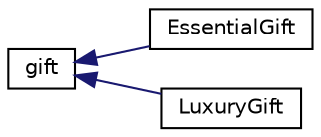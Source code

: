digraph "Graphical Class Hierarchy"
{
  edge [fontname="Helvetica",fontsize="10",labelfontname="Helvetica",labelfontsize="10"];
  node [fontname="Helvetica",fontsize="10",shape=record];
  rankdir="LR";
  Node1 [label="gift",height=0.2,width=0.4,color="black", fillcolor="white", style="filled",URL="$classgift.html",tooltip="class gifts. "];
  Node1 -> Node2 [dir="back",color="midnightblue",fontsize="10",style="solid",fontname="Helvetica"];
  Node2 [label="EssentialGift",height=0.2,width=0.4,color="black", fillcolor="white", style="filled",URL="$classEssentialGift.html",tooltip="class EssentialGift. "];
  Node1 -> Node3 [dir="back",color="midnightblue",fontsize="10",style="solid",fontname="Helvetica"];
  Node3 [label="LuxuryGift",height=0.2,width=0.4,color="black", fillcolor="white", style="filled",URL="$classLuxuryGift.html",tooltip="class LuxuryGift. "];
}
